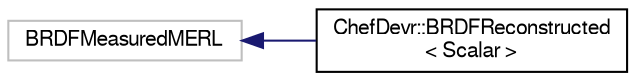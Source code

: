 digraph "Graphical Class Hierarchy"
{
 // LATEX_PDF_SIZE
  edge [fontname="FreeSans",fontsize="10",labelfontname="FreeSans",labelfontsize="10"];
  node [fontname="FreeSans",fontsize="10",shape=record];
  rankdir="LR";
  Node24 [label="BRDFMeasuredMERL",height=0.2,width=0.4,color="grey75", fillcolor="white", style="filled",tooltip=" "];
  Node24 -> Node0 [dir="back",color="midnightblue",fontsize="10",style="solid",fontname="FreeSans"];
  Node0 [label="ChefDevr::BRDFReconstructed\l\< Scalar \>",height=0.2,width=0.4,color="black", fillcolor="white", style="filled",URL="$class_chef_devr_1_1_b_r_d_f_reconstructed.html",tooltip="A reconstructed BRDF, in the original space Manipulable with BRDF Explorer."];
}
